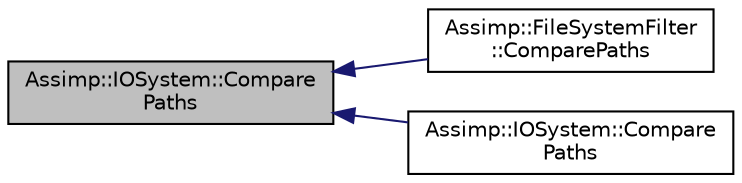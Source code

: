 digraph "Assimp::IOSystem::ComparePaths"
{
  edge [fontname="Helvetica",fontsize="10",labelfontname="Helvetica",labelfontsize="10"];
  node [fontname="Helvetica",fontsize="10",shape=record];
  rankdir="LR";
  Node1 [label="Assimp::IOSystem::Compare\lPaths",height=0.2,width=0.4,color="black", fillcolor="grey75", style="filled", fontcolor="black"];
  Node1 -> Node2 [dir="back",color="midnightblue",fontsize="10",style="solid",fontname="Helvetica"];
  Node2 [label="Assimp::FileSystemFilter\l::ComparePaths",height=0.2,width=0.4,color="black", fillcolor="white", style="filled",URL="$class_assimp_1_1_file_system_filter.html#ae4e3f3d8d868b1c09ad927419a4b14e6"];
  Node1 -> Node3 [dir="back",color="midnightblue",fontsize="10",style="solid",fontname="Helvetica"];
  Node3 [label="Assimp::IOSystem::Compare\lPaths",height=0.2,width=0.4,color="black", fillcolor="white", style="filled",URL="$class_assimp_1_1_i_o_system.html#a279d1d4b0b2aa37800e222aad508dff1",tooltip="For backward compatibility. "];
}
